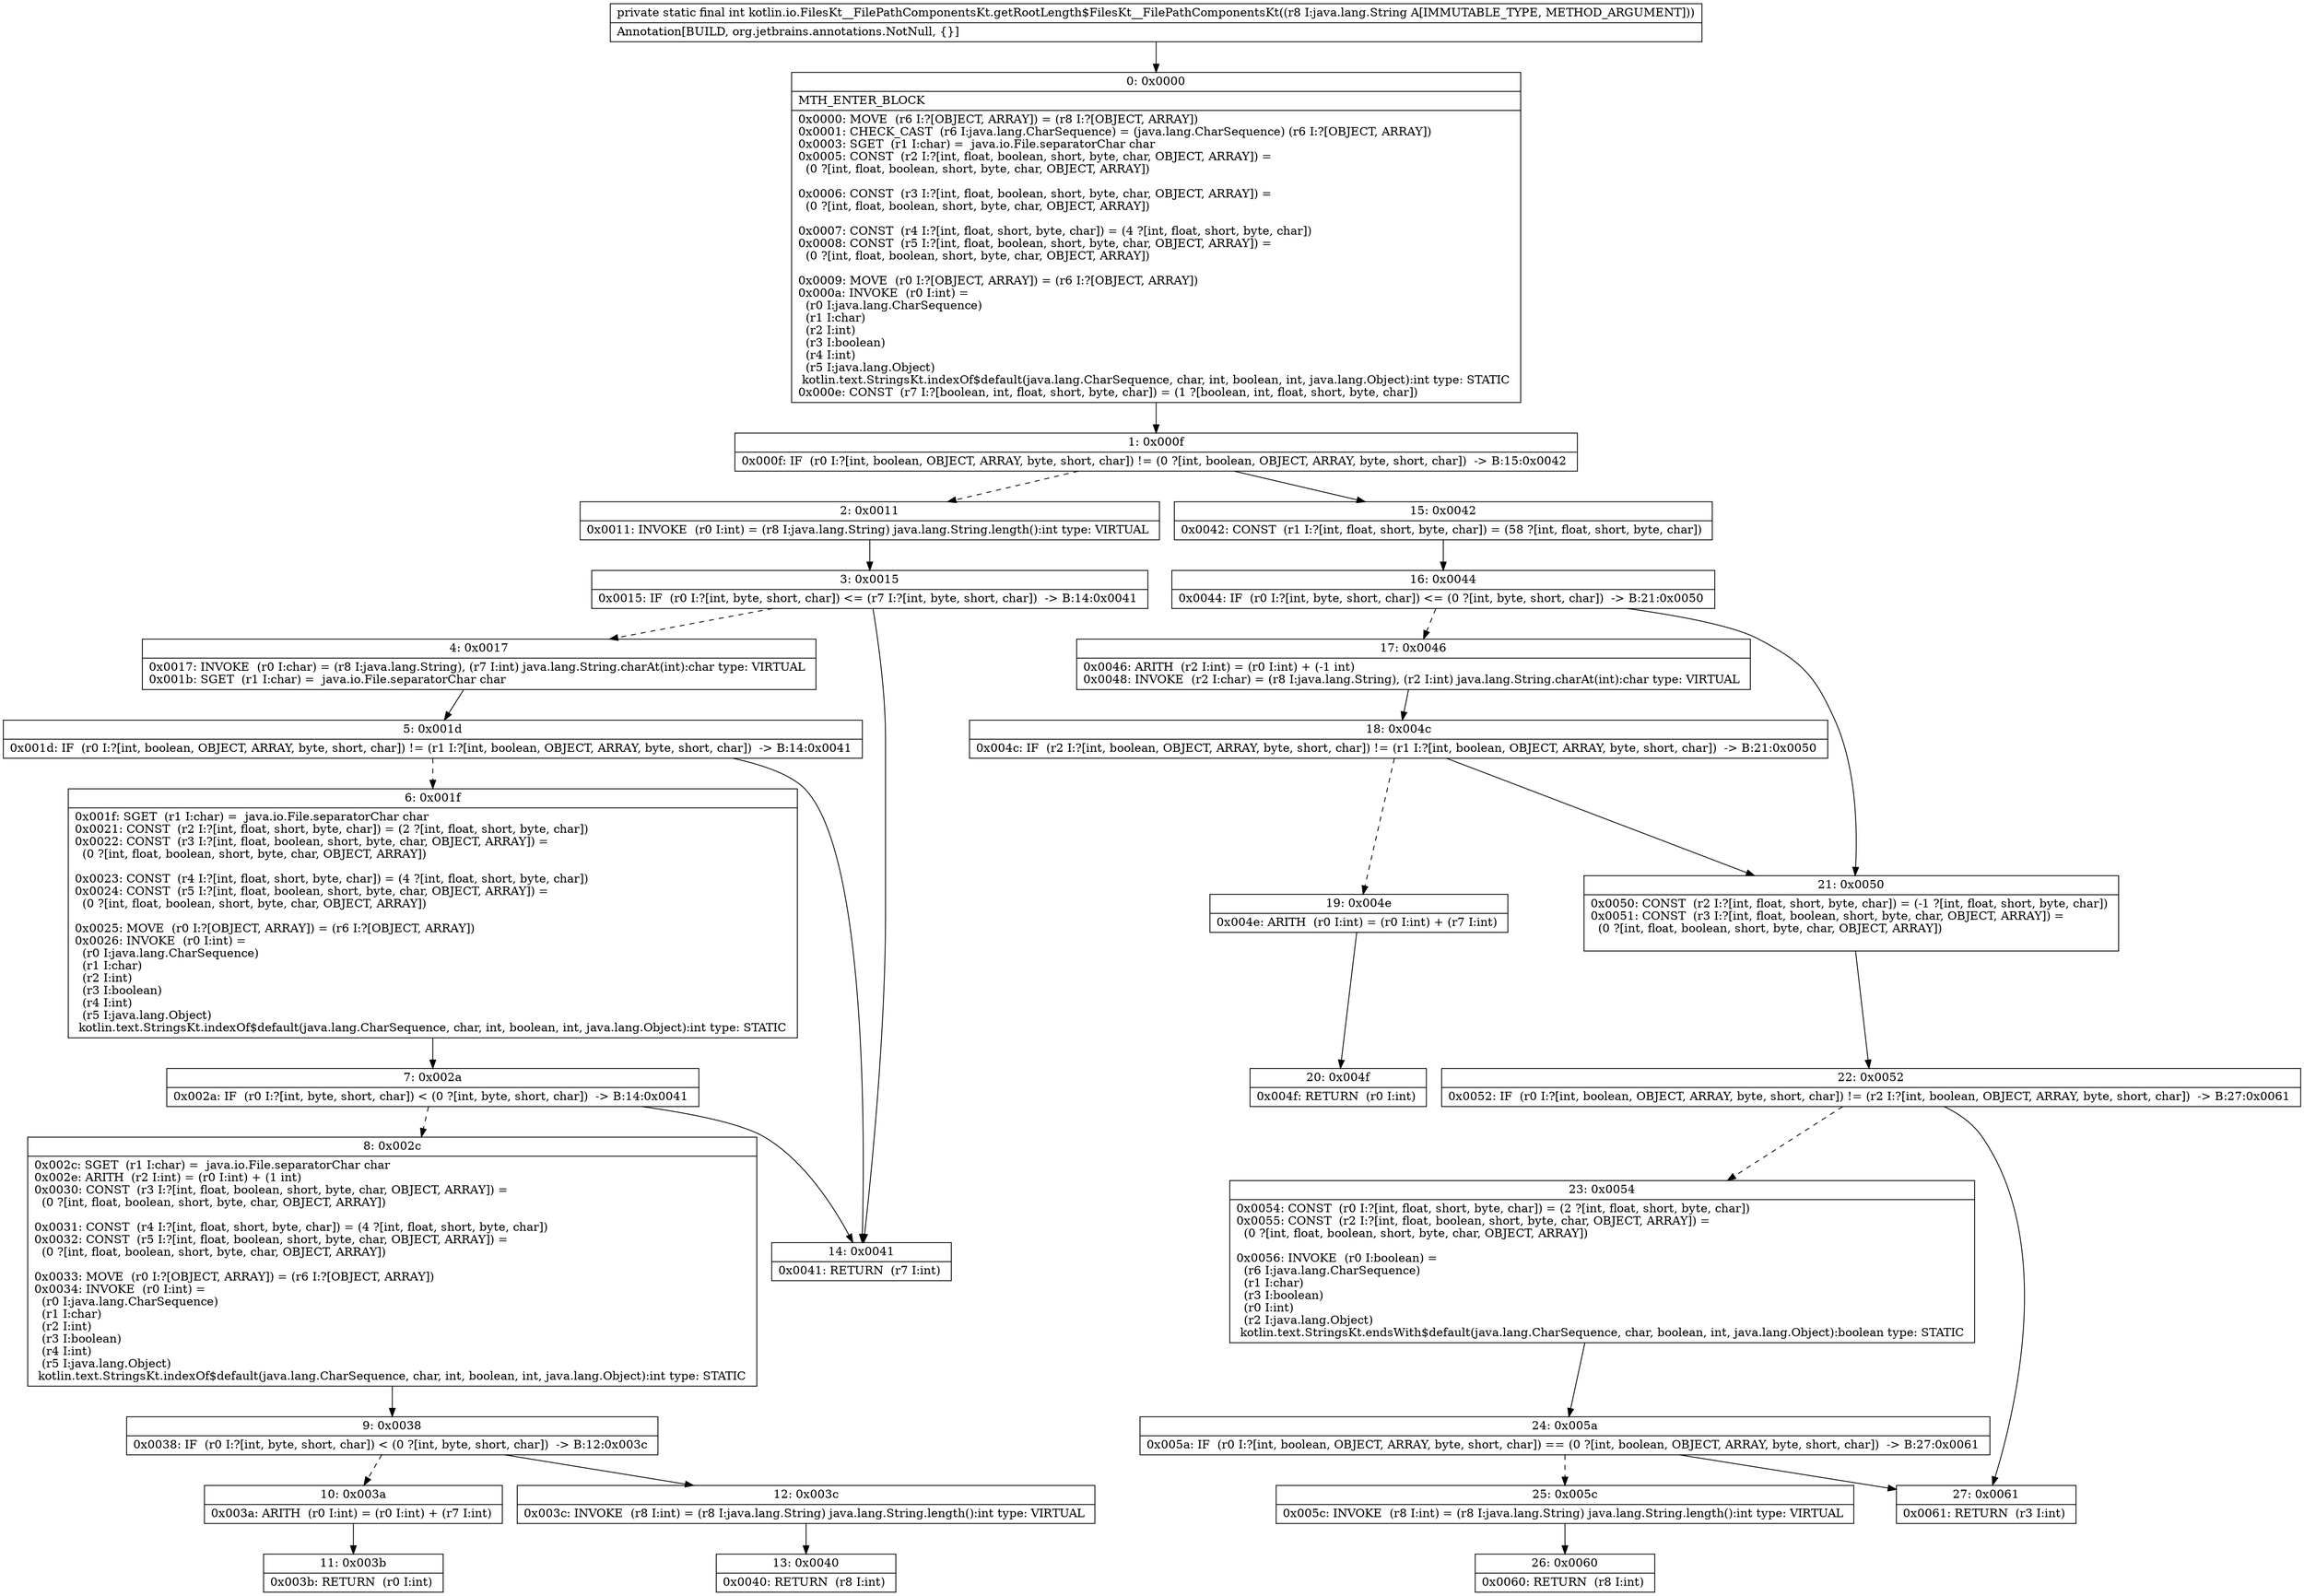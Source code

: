 digraph "CFG forkotlin.io.FilesKt__FilePathComponentsKt.getRootLength$FilesKt__FilePathComponentsKt(Ljava\/lang\/String;)I" {
Node_0 [shape=record,label="{0\:\ 0x0000|MTH_ENTER_BLOCK\l|0x0000: MOVE  (r6 I:?[OBJECT, ARRAY]) = (r8 I:?[OBJECT, ARRAY]) \l0x0001: CHECK_CAST  (r6 I:java.lang.CharSequence) = (java.lang.CharSequence) (r6 I:?[OBJECT, ARRAY]) \l0x0003: SGET  (r1 I:char) =  java.io.File.separatorChar char \l0x0005: CONST  (r2 I:?[int, float, boolean, short, byte, char, OBJECT, ARRAY]) = \l  (0 ?[int, float, boolean, short, byte, char, OBJECT, ARRAY])\l \l0x0006: CONST  (r3 I:?[int, float, boolean, short, byte, char, OBJECT, ARRAY]) = \l  (0 ?[int, float, boolean, short, byte, char, OBJECT, ARRAY])\l \l0x0007: CONST  (r4 I:?[int, float, short, byte, char]) = (4 ?[int, float, short, byte, char]) \l0x0008: CONST  (r5 I:?[int, float, boolean, short, byte, char, OBJECT, ARRAY]) = \l  (0 ?[int, float, boolean, short, byte, char, OBJECT, ARRAY])\l \l0x0009: MOVE  (r0 I:?[OBJECT, ARRAY]) = (r6 I:?[OBJECT, ARRAY]) \l0x000a: INVOKE  (r0 I:int) = \l  (r0 I:java.lang.CharSequence)\l  (r1 I:char)\l  (r2 I:int)\l  (r3 I:boolean)\l  (r4 I:int)\l  (r5 I:java.lang.Object)\l kotlin.text.StringsKt.indexOf$default(java.lang.CharSequence, char, int, boolean, int, java.lang.Object):int type: STATIC \l0x000e: CONST  (r7 I:?[boolean, int, float, short, byte, char]) = (1 ?[boolean, int, float, short, byte, char]) \l}"];
Node_1 [shape=record,label="{1\:\ 0x000f|0x000f: IF  (r0 I:?[int, boolean, OBJECT, ARRAY, byte, short, char]) != (0 ?[int, boolean, OBJECT, ARRAY, byte, short, char])  \-\> B:15:0x0042 \l}"];
Node_2 [shape=record,label="{2\:\ 0x0011|0x0011: INVOKE  (r0 I:int) = (r8 I:java.lang.String) java.lang.String.length():int type: VIRTUAL \l}"];
Node_3 [shape=record,label="{3\:\ 0x0015|0x0015: IF  (r0 I:?[int, byte, short, char]) \<= (r7 I:?[int, byte, short, char])  \-\> B:14:0x0041 \l}"];
Node_4 [shape=record,label="{4\:\ 0x0017|0x0017: INVOKE  (r0 I:char) = (r8 I:java.lang.String), (r7 I:int) java.lang.String.charAt(int):char type: VIRTUAL \l0x001b: SGET  (r1 I:char) =  java.io.File.separatorChar char \l}"];
Node_5 [shape=record,label="{5\:\ 0x001d|0x001d: IF  (r0 I:?[int, boolean, OBJECT, ARRAY, byte, short, char]) != (r1 I:?[int, boolean, OBJECT, ARRAY, byte, short, char])  \-\> B:14:0x0041 \l}"];
Node_6 [shape=record,label="{6\:\ 0x001f|0x001f: SGET  (r1 I:char) =  java.io.File.separatorChar char \l0x0021: CONST  (r2 I:?[int, float, short, byte, char]) = (2 ?[int, float, short, byte, char]) \l0x0022: CONST  (r3 I:?[int, float, boolean, short, byte, char, OBJECT, ARRAY]) = \l  (0 ?[int, float, boolean, short, byte, char, OBJECT, ARRAY])\l \l0x0023: CONST  (r4 I:?[int, float, short, byte, char]) = (4 ?[int, float, short, byte, char]) \l0x0024: CONST  (r5 I:?[int, float, boolean, short, byte, char, OBJECT, ARRAY]) = \l  (0 ?[int, float, boolean, short, byte, char, OBJECT, ARRAY])\l \l0x0025: MOVE  (r0 I:?[OBJECT, ARRAY]) = (r6 I:?[OBJECT, ARRAY]) \l0x0026: INVOKE  (r0 I:int) = \l  (r0 I:java.lang.CharSequence)\l  (r1 I:char)\l  (r2 I:int)\l  (r3 I:boolean)\l  (r4 I:int)\l  (r5 I:java.lang.Object)\l kotlin.text.StringsKt.indexOf$default(java.lang.CharSequence, char, int, boolean, int, java.lang.Object):int type: STATIC \l}"];
Node_7 [shape=record,label="{7\:\ 0x002a|0x002a: IF  (r0 I:?[int, byte, short, char]) \< (0 ?[int, byte, short, char])  \-\> B:14:0x0041 \l}"];
Node_8 [shape=record,label="{8\:\ 0x002c|0x002c: SGET  (r1 I:char) =  java.io.File.separatorChar char \l0x002e: ARITH  (r2 I:int) = (r0 I:int) + (1 int) \l0x0030: CONST  (r3 I:?[int, float, boolean, short, byte, char, OBJECT, ARRAY]) = \l  (0 ?[int, float, boolean, short, byte, char, OBJECT, ARRAY])\l \l0x0031: CONST  (r4 I:?[int, float, short, byte, char]) = (4 ?[int, float, short, byte, char]) \l0x0032: CONST  (r5 I:?[int, float, boolean, short, byte, char, OBJECT, ARRAY]) = \l  (0 ?[int, float, boolean, short, byte, char, OBJECT, ARRAY])\l \l0x0033: MOVE  (r0 I:?[OBJECT, ARRAY]) = (r6 I:?[OBJECT, ARRAY]) \l0x0034: INVOKE  (r0 I:int) = \l  (r0 I:java.lang.CharSequence)\l  (r1 I:char)\l  (r2 I:int)\l  (r3 I:boolean)\l  (r4 I:int)\l  (r5 I:java.lang.Object)\l kotlin.text.StringsKt.indexOf$default(java.lang.CharSequence, char, int, boolean, int, java.lang.Object):int type: STATIC \l}"];
Node_9 [shape=record,label="{9\:\ 0x0038|0x0038: IF  (r0 I:?[int, byte, short, char]) \< (0 ?[int, byte, short, char])  \-\> B:12:0x003c \l}"];
Node_10 [shape=record,label="{10\:\ 0x003a|0x003a: ARITH  (r0 I:int) = (r0 I:int) + (r7 I:int) \l}"];
Node_11 [shape=record,label="{11\:\ 0x003b|0x003b: RETURN  (r0 I:int) \l}"];
Node_12 [shape=record,label="{12\:\ 0x003c|0x003c: INVOKE  (r8 I:int) = (r8 I:java.lang.String) java.lang.String.length():int type: VIRTUAL \l}"];
Node_13 [shape=record,label="{13\:\ 0x0040|0x0040: RETURN  (r8 I:int) \l}"];
Node_14 [shape=record,label="{14\:\ 0x0041|0x0041: RETURN  (r7 I:int) \l}"];
Node_15 [shape=record,label="{15\:\ 0x0042|0x0042: CONST  (r1 I:?[int, float, short, byte, char]) = (58 ?[int, float, short, byte, char]) \l}"];
Node_16 [shape=record,label="{16\:\ 0x0044|0x0044: IF  (r0 I:?[int, byte, short, char]) \<= (0 ?[int, byte, short, char])  \-\> B:21:0x0050 \l}"];
Node_17 [shape=record,label="{17\:\ 0x0046|0x0046: ARITH  (r2 I:int) = (r0 I:int) + (\-1 int) \l0x0048: INVOKE  (r2 I:char) = (r8 I:java.lang.String), (r2 I:int) java.lang.String.charAt(int):char type: VIRTUAL \l}"];
Node_18 [shape=record,label="{18\:\ 0x004c|0x004c: IF  (r2 I:?[int, boolean, OBJECT, ARRAY, byte, short, char]) != (r1 I:?[int, boolean, OBJECT, ARRAY, byte, short, char])  \-\> B:21:0x0050 \l}"];
Node_19 [shape=record,label="{19\:\ 0x004e|0x004e: ARITH  (r0 I:int) = (r0 I:int) + (r7 I:int) \l}"];
Node_20 [shape=record,label="{20\:\ 0x004f|0x004f: RETURN  (r0 I:int) \l}"];
Node_21 [shape=record,label="{21\:\ 0x0050|0x0050: CONST  (r2 I:?[int, float, short, byte, char]) = (\-1 ?[int, float, short, byte, char]) \l0x0051: CONST  (r3 I:?[int, float, boolean, short, byte, char, OBJECT, ARRAY]) = \l  (0 ?[int, float, boolean, short, byte, char, OBJECT, ARRAY])\l \l}"];
Node_22 [shape=record,label="{22\:\ 0x0052|0x0052: IF  (r0 I:?[int, boolean, OBJECT, ARRAY, byte, short, char]) != (r2 I:?[int, boolean, OBJECT, ARRAY, byte, short, char])  \-\> B:27:0x0061 \l}"];
Node_23 [shape=record,label="{23\:\ 0x0054|0x0054: CONST  (r0 I:?[int, float, short, byte, char]) = (2 ?[int, float, short, byte, char]) \l0x0055: CONST  (r2 I:?[int, float, boolean, short, byte, char, OBJECT, ARRAY]) = \l  (0 ?[int, float, boolean, short, byte, char, OBJECT, ARRAY])\l \l0x0056: INVOKE  (r0 I:boolean) = \l  (r6 I:java.lang.CharSequence)\l  (r1 I:char)\l  (r3 I:boolean)\l  (r0 I:int)\l  (r2 I:java.lang.Object)\l kotlin.text.StringsKt.endsWith$default(java.lang.CharSequence, char, boolean, int, java.lang.Object):boolean type: STATIC \l}"];
Node_24 [shape=record,label="{24\:\ 0x005a|0x005a: IF  (r0 I:?[int, boolean, OBJECT, ARRAY, byte, short, char]) == (0 ?[int, boolean, OBJECT, ARRAY, byte, short, char])  \-\> B:27:0x0061 \l}"];
Node_25 [shape=record,label="{25\:\ 0x005c|0x005c: INVOKE  (r8 I:int) = (r8 I:java.lang.String) java.lang.String.length():int type: VIRTUAL \l}"];
Node_26 [shape=record,label="{26\:\ 0x0060|0x0060: RETURN  (r8 I:int) \l}"];
Node_27 [shape=record,label="{27\:\ 0x0061|0x0061: RETURN  (r3 I:int) \l}"];
MethodNode[shape=record,label="{private static final int kotlin.io.FilesKt__FilePathComponentsKt.getRootLength$FilesKt__FilePathComponentsKt((r8 I:java.lang.String A[IMMUTABLE_TYPE, METHOD_ARGUMENT]))  | Annotation[BUILD, org.jetbrains.annotations.NotNull, \{\}]\l}"];
MethodNode -> Node_0;
Node_0 -> Node_1;
Node_1 -> Node_2[style=dashed];
Node_1 -> Node_15;
Node_2 -> Node_3;
Node_3 -> Node_4[style=dashed];
Node_3 -> Node_14;
Node_4 -> Node_5;
Node_5 -> Node_6[style=dashed];
Node_5 -> Node_14;
Node_6 -> Node_7;
Node_7 -> Node_8[style=dashed];
Node_7 -> Node_14;
Node_8 -> Node_9;
Node_9 -> Node_10[style=dashed];
Node_9 -> Node_12;
Node_10 -> Node_11;
Node_12 -> Node_13;
Node_15 -> Node_16;
Node_16 -> Node_17[style=dashed];
Node_16 -> Node_21;
Node_17 -> Node_18;
Node_18 -> Node_19[style=dashed];
Node_18 -> Node_21;
Node_19 -> Node_20;
Node_21 -> Node_22;
Node_22 -> Node_23[style=dashed];
Node_22 -> Node_27;
Node_23 -> Node_24;
Node_24 -> Node_25[style=dashed];
Node_24 -> Node_27;
Node_25 -> Node_26;
}

